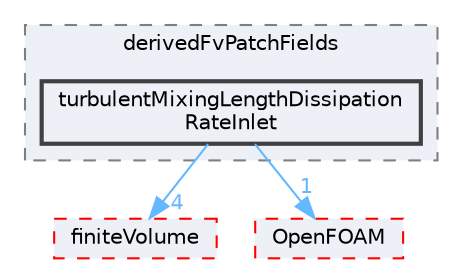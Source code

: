 digraph "src/TurbulenceModels/turbulenceModels/RAS/derivedFvPatchFields/turbulentMixingLengthDissipationRateInlet"
{
 // LATEX_PDF_SIZE
  bgcolor="transparent";
  edge [fontname=Helvetica,fontsize=10,labelfontname=Helvetica,labelfontsize=10];
  node [fontname=Helvetica,fontsize=10,shape=box,height=0.2,width=0.4];
  compound=true
  subgraph clusterdir_22069f5775fb39fd683a4fab70e8b0be {
    graph [ bgcolor="#edf0f7", pencolor="grey50", label="derivedFvPatchFields", fontname=Helvetica,fontsize=10 style="filled,dashed", URL="dir_22069f5775fb39fd683a4fab70e8b0be.html",tooltip=""]
  dir_a93598cd4c777fdffb5d60299306f011 [label="turbulentMixingLengthDissipation\lRateInlet", fillcolor="#edf0f7", color="grey25", style="filled,bold", URL="dir_a93598cd4c777fdffb5d60299306f011.html",tooltip=""];
  }
  dir_9bd15774b555cf7259a6fa18f99fe99b [label="finiteVolume", fillcolor="#edf0f7", color="red", style="filled,dashed", URL="dir_9bd15774b555cf7259a6fa18f99fe99b.html",tooltip=""];
  dir_c5473ff19b20e6ec4dfe5c310b3778a8 [label="OpenFOAM", fillcolor="#edf0f7", color="red", style="filled,dashed", URL="dir_c5473ff19b20e6ec4dfe5c310b3778a8.html",tooltip=""];
  dir_a93598cd4c777fdffb5d60299306f011->dir_9bd15774b555cf7259a6fa18f99fe99b [headlabel="4", labeldistance=1.5 headhref="dir_004157_001387.html" href="dir_004157_001387.html" color="steelblue1" fontcolor="steelblue1"];
  dir_a93598cd4c777fdffb5d60299306f011->dir_c5473ff19b20e6ec4dfe5c310b3778a8 [headlabel="1", labeldistance=1.5 headhref="dir_004157_002695.html" href="dir_004157_002695.html" color="steelblue1" fontcolor="steelblue1"];
}
